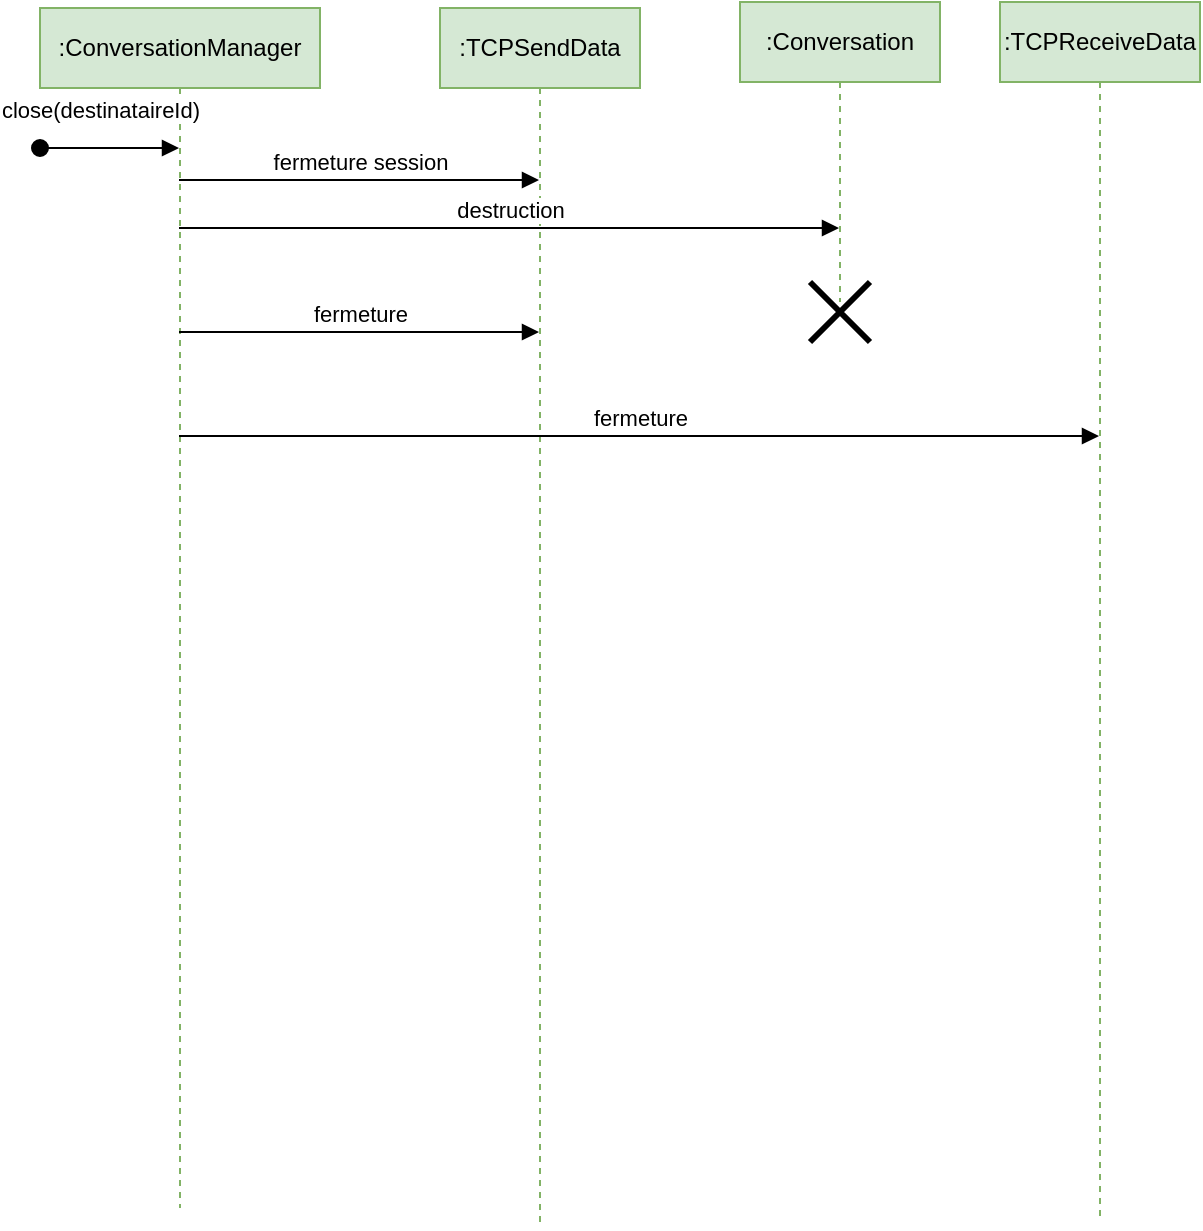 <mxfile version="20.8.5" type="github"><diagram id="qKfj92jqdqrGF1KPq4Z1" name="Página-1"><mxGraphModel dx="1621" dy="394" grid="1" gridSize="10" guides="1" tooltips="1" connect="1" arrows="1" fold="1" page="1" pageScale="1" pageWidth="827" pageHeight="1169" math="0" shadow="0"><root><mxCell id="0"/><mxCell id="1" parent="0"/><mxCell id="Vwqgt0ymvUvt724ZBBSK-9" value=":Conversation" style="shape=umlLifeline;perimeter=lifelinePerimeter;whiteSpace=wrap;html=1;container=1;collapsible=0;recursiveResize=0;outlineConnect=0;fillColor=#d5e8d4;strokeColor=#82b366;" parent="1" vertex="1"><mxGeometry x="290" y="17" width="100" height="150" as="geometry"/></mxCell><mxCell id="8CU-Az0FUGxCgOBCPvr6-1" value="" style="shape=umlDestroy;whiteSpace=wrap;html=1;strokeWidth=3;" vertex="1" parent="Vwqgt0ymvUvt724ZBBSK-9"><mxGeometry x="35" y="140" width="30" height="30" as="geometry"/></mxCell><mxCell id="a-jPPDauZuke9ngzfkM4-1" value=":ConversationManager" style="shape=umlLifeline;perimeter=lifelinePerimeter;whiteSpace=wrap;html=1;container=1;collapsible=0;recursiveResize=0;outlineConnect=0;fillColor=#d5e8d4;strokeColor=#82b366;" parent="1" vertex="1"><mxGeometry x="-60" y="20" width="140" height="600" as="geometry"/></mxCell><mxCell id="a-jPPDauZuke9ngzfkM4-2" value="close(destinataireId)" style="html=1;verticalAlign=bottom;startArrow=oval;startFill=1;endArrow=block;startSize=8;rounded=0;" parent="1" edge="1"><mxGeometry x="-0.137" y="10" width="60" relative="1" as="geometry"><mxPoint x="-60" y="90" as="sourcePoint"/><mxPoint x="9.5" y="90" as="targetPoint"/><mxPoint as="offset"/></mxGeometry></mxCell><mxCell id="a-jPPDauZuke9ngzfkM4-3" value=":TCPSendData" style="shape=umlLifeline;perimeter=lifelinePerimeter;whiteSpace=wrap;html=1;container=1;collapsible=0;recursiveResize=0;outlineConnect=0;fillColor=#d5e8d4;strokeColor=#82b366;" parent="1" vertex="1"><mxGeometry x="140" y="20" width="100" height="610" as="geometry"/></mxCell><mxCell id="a-jPPDauZuke9ngzfkM4-4" value=":TCPReceiveData" style="shape=umlLifeline;perimeter=lifelinePerimeter;whiteSpace=wrap;html=1;container=1;collapsible=0;recursiveResize=0;outlineConnect=0;fillColor=#d5e8d4;strokeColor=#82b366;size=40;" parent="1" vertex="1"><mxGeometry x="420" y="17" width="100" height="610" as="geometry"/></mxCell><mxCell id="a-jPPDauZuke9ngzfkM4-5" value="destruction" style="html=1;verticalAlign=bottom;endArrow=block;rounded=0;" parent="1" target="Vwqgt0ymvUvt724ZBBSK-9" edge="1"><mxGeometry width="80" relative="1" as="geometry"><mxPoint x="9.5" y="130" as="sourcePoint"/><mxPoint x="130" y="130" as="targetPoint"/></mxGeometry></mxCell><mxCell id="a-jPPDauZuke9ngzfkM4-8" value="fermeture" style="html=1;verticalAlign=bottom;endArrow=block;rounded=0;" parent="1" edge="1" target="a-jPPDauZuke9ngzfkM4-3"><mxGeometry width="80" relative="1" as="geometry"><mxPoint x="9.5" y="182" as="sourcePoint"/><mxPoint x="359.5" y="182" as="targetPoint"/></mxGeometry></mxCell><mxCell id="a-jPPDauZuke9ngzfkM4-15" value="fermeture session" style="html=1;verticalAlign=bottom;endArrow=block;rounded=0;" parent="1" edge="1"><mxGeometry width="80" relative="1" as="geometry"><mxPoint x="9.5" y="106" as="sourcePoint"/><mxPoint x="189.5" y="106" as="targetPoint"/></mxGeometry></mxCell><mxCell id="8CU-Az0FUGxCgOBCPvr6-2" value="fermeture" style="html=1;verticalAlign=bottom;endArrow=block;rounded=0;" edge="1" parent="1"><mxGeometry width="80" relative="1" as="geometry"><mxPoint x="9.5" y="234" as="sourcePoint"/><mxPoint x="469.5" y="234" as="targetPoint"/></mxGeometry></mxCell></root></mxGraphModel></diagram></mxfile>